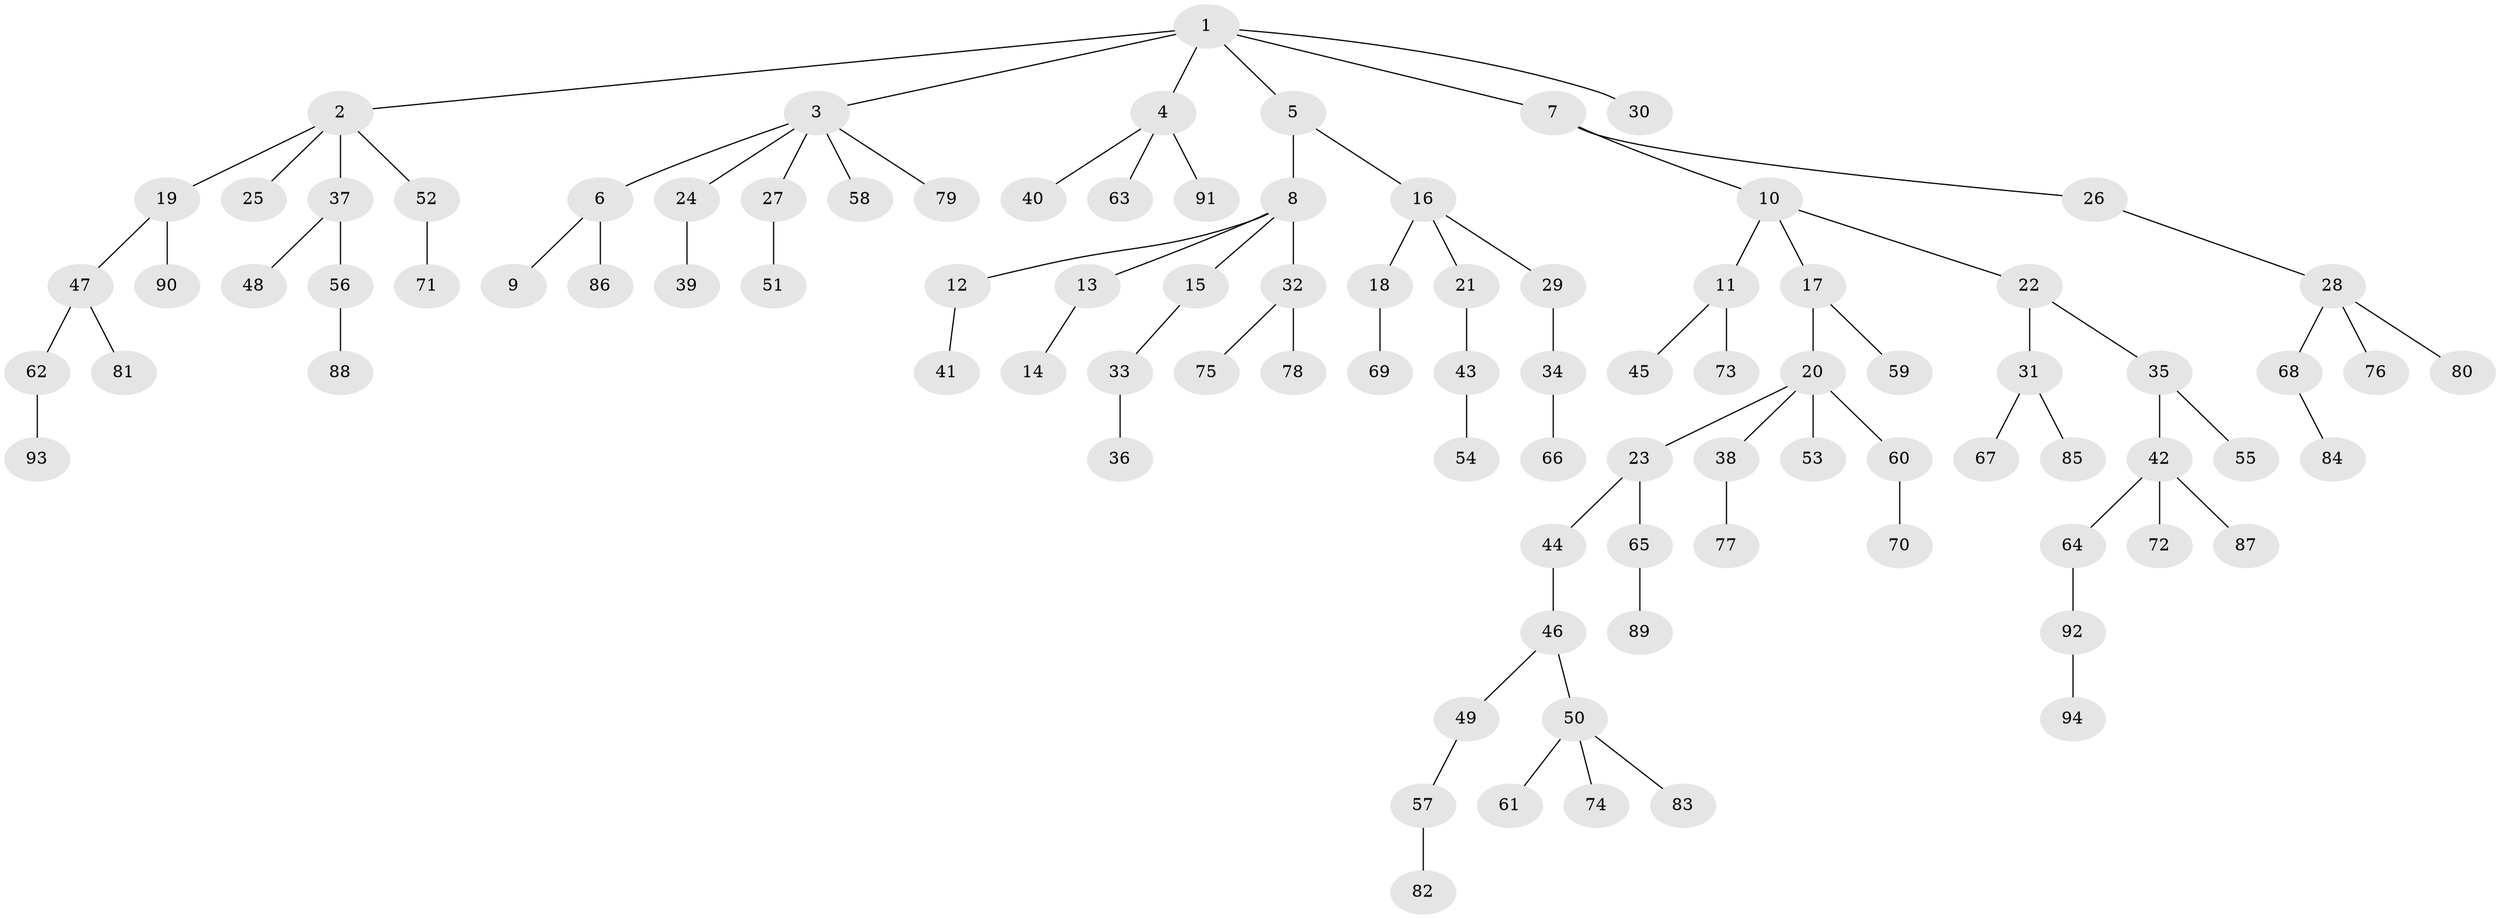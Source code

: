 // coarse degree distribution, {3: 0.18181818181818182, 5: 0.045454545454545456, 4: 0.06060606060606061, 1: 0.4696969696969697, 2: 0.24242424242424243}
// Generated by graph-tools (version 1.1) at 2025/37/03/04/25 23:37:28]
// undirected, 94 vertices, 93 edges
graph export_dot {
  node [color=gray90,style=filled];
  1;
  2;
  3;
  4;
  5;
  6;
  7;
  8;
  9;
  10;
  11;
  12;
  13;
  14;
  15;
  16;
  17;
  18;
  19;
  20;
  21;
  22;
  23;
  24;
  25;
  26;
  27;
  28;
  29;
  30;
  31;
  32;
  33;
  34;
  35;
  36;
  37;
  38;
  39;
  40;
  41;
  42;
  43;
  44;
  45;
  46;
  47;
  48;
  49;
  50;
  51;
  52;
  53;
  54;
  55;
  56;
  57;
  58;
  59;
  60;
  61;
  62;
  63;
  64;
  65;
  66;
  67;
  68;
  69;
  70;
  71;
  72;
  73;
  74;
  75;
  76;
  77;
  78;
  79;
  80;
  81;
  82;
  83;
  84;
  85;
  86;
  87;
  88;
  89;
  90;
  91;
  92;
  93;
  94;
  1 -- 2;
  1 -- 3;
  1 -- 4;
  1 -- 5;
  1 -- 7;
  1 -- 30;
  2 -- 19;
  2 -- 25;
  2 -- 37;
  2 -- 52;
  3 -- 6;
  3 -- 24;
  3 -- 27;
  3 -- 58;
  3 -- 79;
  4 -- 40;
  4 -- 63;
  4 -- 91;
  5 -- 8;
  5 -- 16;
  6 -- 9;
  6 -- 86;
  7 -- 10;
  7 -- 26;
  8 -- 12;
  8 -- 13;
  8 -- 15;
  8 -- 32;
  10 -- 11;
  10 -- 17;
  10 -- 22;
  11 -- 45;
  11 -- 73;
  12 -- 41;
  13 -- 14;
  15 -- 33;
  16 -- 18;
  16 -- 21;
  16 -- 29;
  17 -- 20;
  17 -- 59;
  18 -- 69;
  19 -- 47;
  19 -- 90;
  20 -- 23;
  20 -- 38;
  20 -- 53;
  20 -- 60;
  21 -- 43;
  22 -- 31;
  22 -- 35;
  23 -- 44;
  23 -- 65;
  24 -- 39;
  26 -- 28;
  27 -- 51;
  28 -- 68;
  28 -- 76;
  28 -- 80;
  29 -- 34;
  31 -- 67;
  31 -- 85;
  32 -- 75;
  32 -- 78;
  33 -- 36;
  34 -- 66;
  35 -- 42;
  35 -- 55;
  37 -- 48;
  37 -- 56;
  38 -- 77;
  42 -- 64;
  42 -- 72;
  42 -- 87;
  43 -- 54;
  44 -- 46;
  46 -- 49;
  46 -- 50;
  47 -- 62;
  47 -- 81;
  49 -- 57;
  50 -- 61;
  50 -- 74;
  50 -- 83;
  52 -- 71;
  56 -- 88;
  57 -- 82;
  60 -- 70;
  62 -- 93;
  64 -- 92;
  65 -- 89;
  68 -- 84;
  92 -- 94;
}
